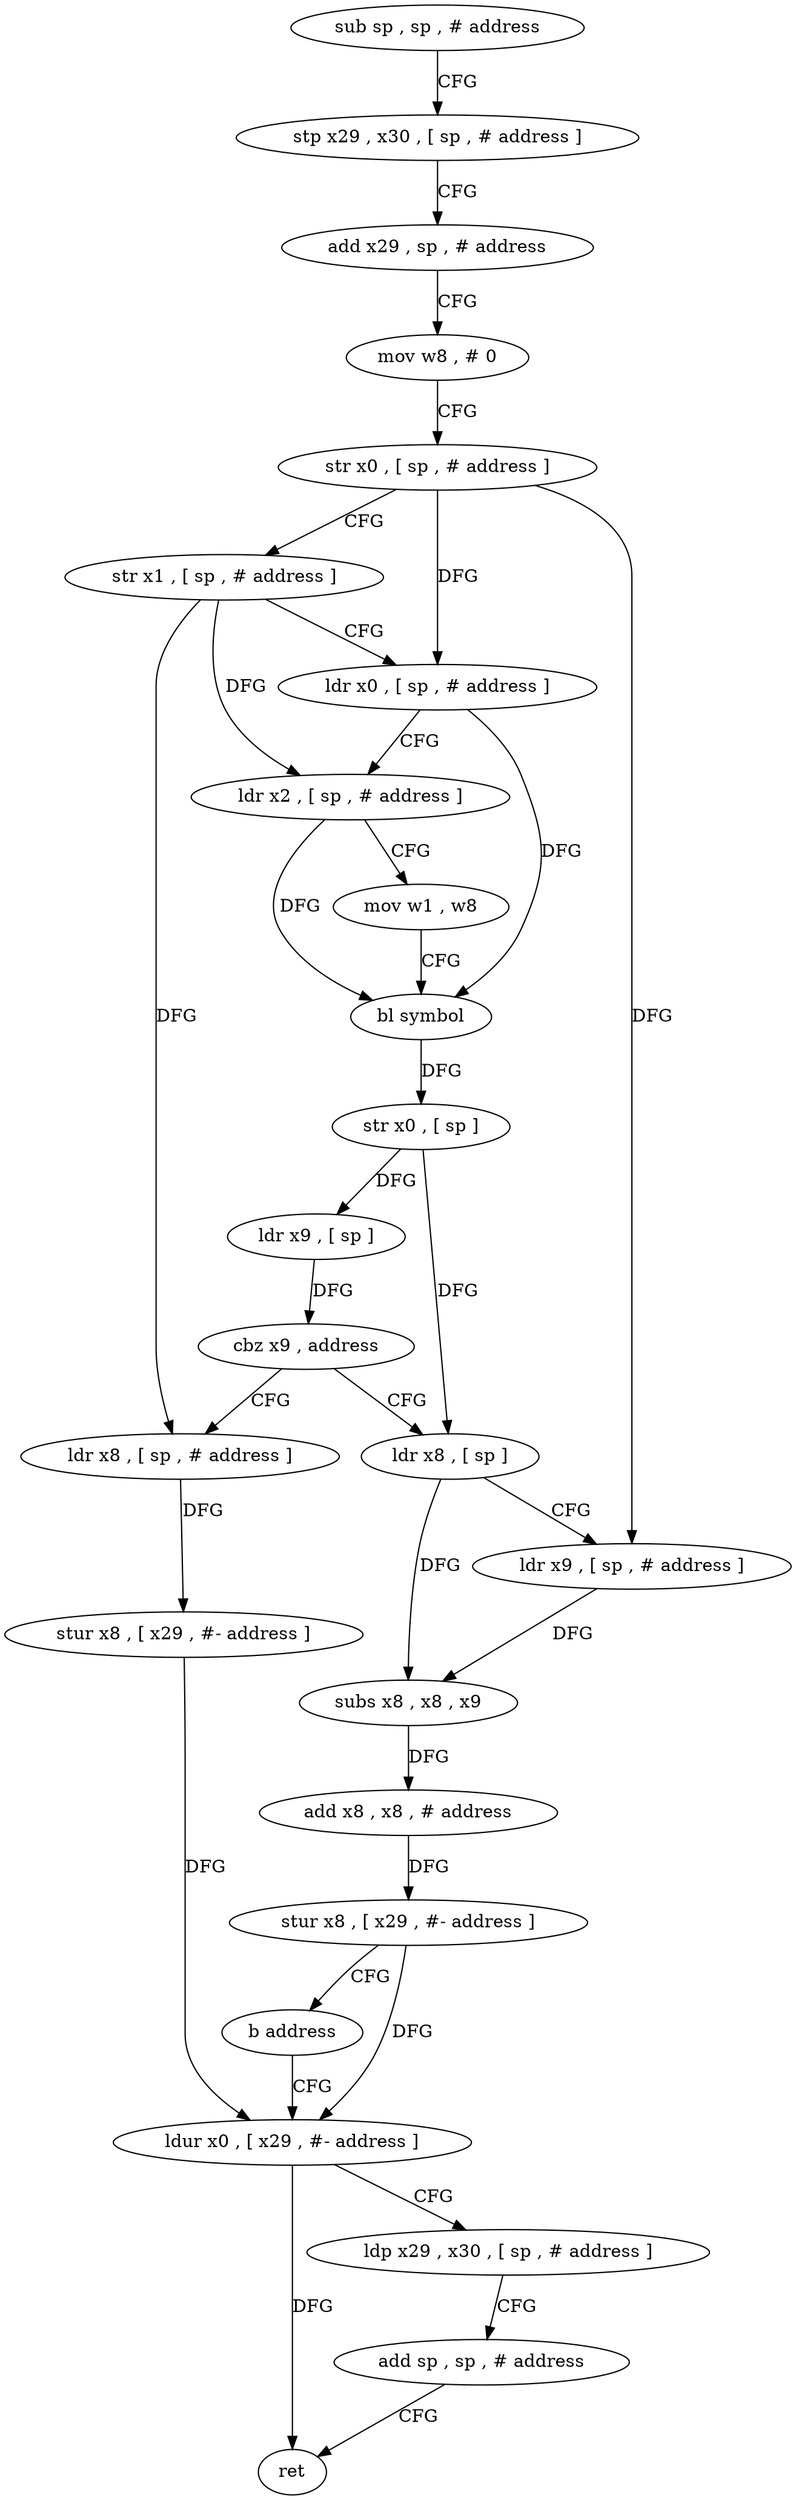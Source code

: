 digraph "func" {
"4329496" [label = "sub sp , sp , # address" ]
"4329500" [label = "stp x29 , x30 , [ sp , # address ]" ]
"4329504" [label = "add x29 , sp , # address" ]
"4329508" [label = "mov w8 , # 0" ]
"4329512" [label = "str x0 , [ sp , # address ]" ]
"4329516" [label = "str x1 , [ sp , # address ]" ]
"4329520" [label = "ldr x0 , [ sp , # address ]" ]
"4329524" [label = "ldr x2 , [ sp , # address ]" ]
"4329528" [label = "mov w1 , w8" ]
"4329532" [label = "bl symbol" ]
"4329536" [label = "str x0 , [ sp ]" ]
"4329540" [label = "ldr x9 , [ sp ]" ]
"4329544" [label = "cbz x9 , address" ]
"4329572" [label = "ldr x8 , [ sp , # address ]" ]
"4329548" [label = "ldr x8 , [ sp ]" ]
"4329576" [label = "stur x8 , [ x29 , #- address ]" ]
"4329580" [label = "ldur x0 , [ x29 , #- address ]" ]
"4329552" [label = "ldr x9 , [ sp , # address ]" ]
"4329556" [label = "subs x8 , x8 , x9" ]
"4329560" [label = "add x8 , x8 , # address" ]
"4329564" [label = "stur x8 , [ x29 , #- address ]" ]
"4329568" [label = "b address" ]
"4329584" [label = "ldp x29 , x30 , [ sp , # address ]" ]
"4329588" [label = "add sp , sp , # address" ]
"4329592" [label = "ret" ]
"4329496" -> "4329500" [ label = "CFG" ]
"4329500" -> "4329504" [ label = "CFG" ]
"4329504" -> "4329508" [ label = "CFG" ]
"4329508" -> "4329512" [ label = "CFG" ]
"4329512" -> "4329516" [ label = "CFG" ]
"4329512" -> "4329520" [ label = "DFG" ]
"4329512" -> "4329552" [ label = "DFG" ]
"4329516" -> "4329520" [ label = "CFG" ]
"4329516" -> "4329524" [ label = "DFG" ]
"4329516" -> "4329572" [ label = "DFG" ]
"4329520" -> "4329524" [ label = "CFG" ]
"4329520" -> "4329532" [ label = "DFG" ]
"4329524" -> "4329528" [ label = "CFG" ]
"4329524" -> "4329532" [ label = "DFG" ]
"4329528" -> "4329532" [ label = "CFG" ]
"4329532" -> "4329536" [ label = "DFG" ]
"4329536" -> "4329540" [ label = "DFG" ]
"4329536" -> "4329548" [ label = "DFG" ]
"4329540" -> "4329544" [ label = "DFG" ]
"4329544" -> "4329572" [ label = "CFG" ]
"4329544" -> "4329548" [ label = "CFG" ]
"4329572" -> "4329576" [ label = "DFG" ]
"4329548" -> "4329552" [ label = "CFG" ]
"4329548" -> "4329556" [ label = "DFG" ]
"4329576" -> "4329580" [ label = "DFG" ]
"4329580" -> "4329584" [ label = "CFG" ]
"4329580" -> "4329592" [ label = "DFG" ]
"4329552" -> "4329556" [ label = "DFG" ]
"4329556" -> "4329560" [ label = "DFG" ]
"4329560" -> "4329564" [ label = "DFG" ]
"4329564" -> "4329568" [ label = "CFG" ]
"4329564" -> "4329580" [ label = "DFG" ]
"4329568" -> "4329580" [ label = "CFG" ]
"4329584" -> "4329588" [ label = "CFG" ]
"4329588" -> "4329592" [ label = "CFG" ]
}
